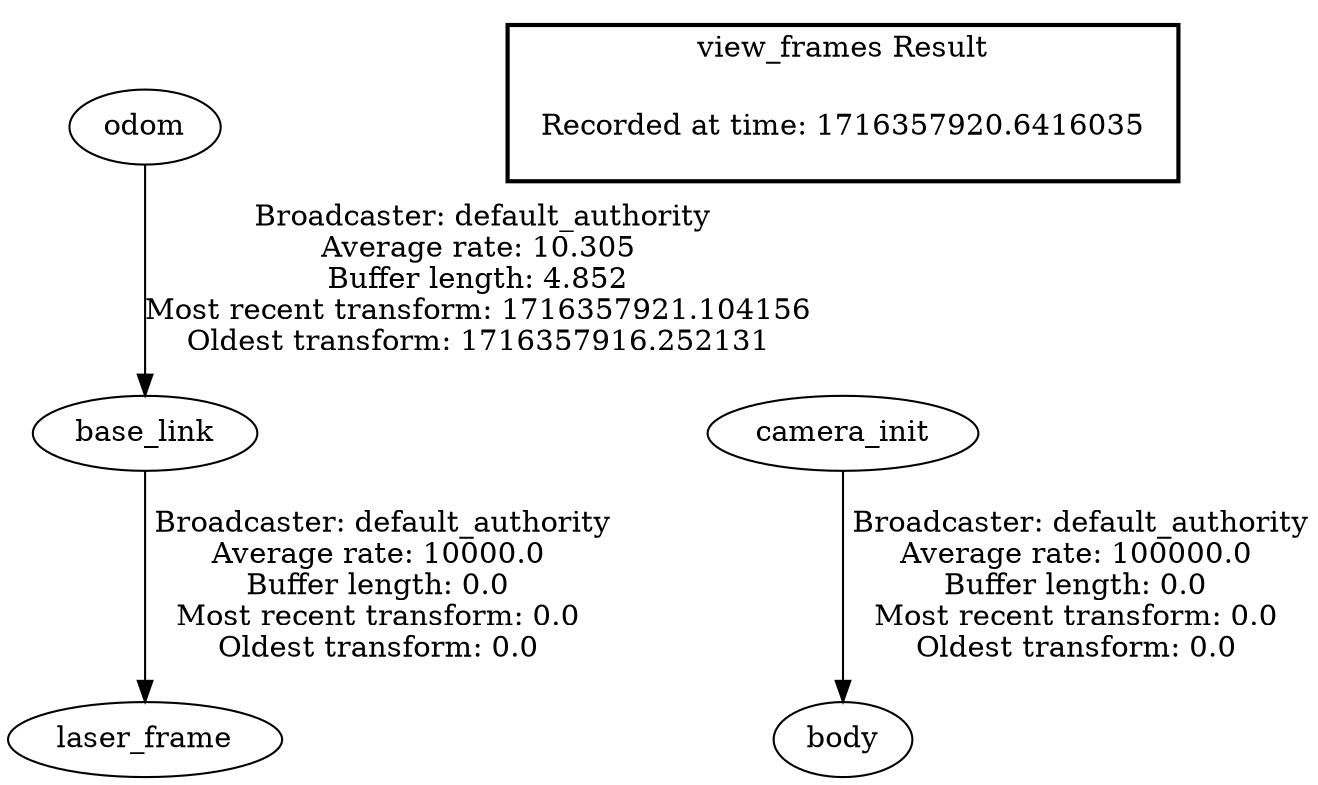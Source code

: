 digraph G {
"odom" -> "base_link"[label=" Broadcaster: default_authority\nAverage rate: 10.305\nBuffer length: 4.852\nMost recent transform: 1716357921.104156\nOldest transform: 1716357916.252131\n"];
"base_link" -> "laser_frame"[label=" Broadcaster: default_authority\nAverage rate: 10000.0\nBuffer length: 0.0\nMost recent transform: 0.0\nOldest transform: 0.0\n"];
"camera_init" -> "body"[label=" Broadcaster: default_authority\nAverage rate: 100000.0\nBuffer length: 0.0\nMost recent transform: 0.0\nOldest transform: 0.0\n"];
edge [style=invis];
 subgraph cluster_legend { style=bold; color=black; label ="view_frames Result";
"Recorded at time: 1716357920.6416035"[ shape=plaintext ] ;
}->"camera_init";
}